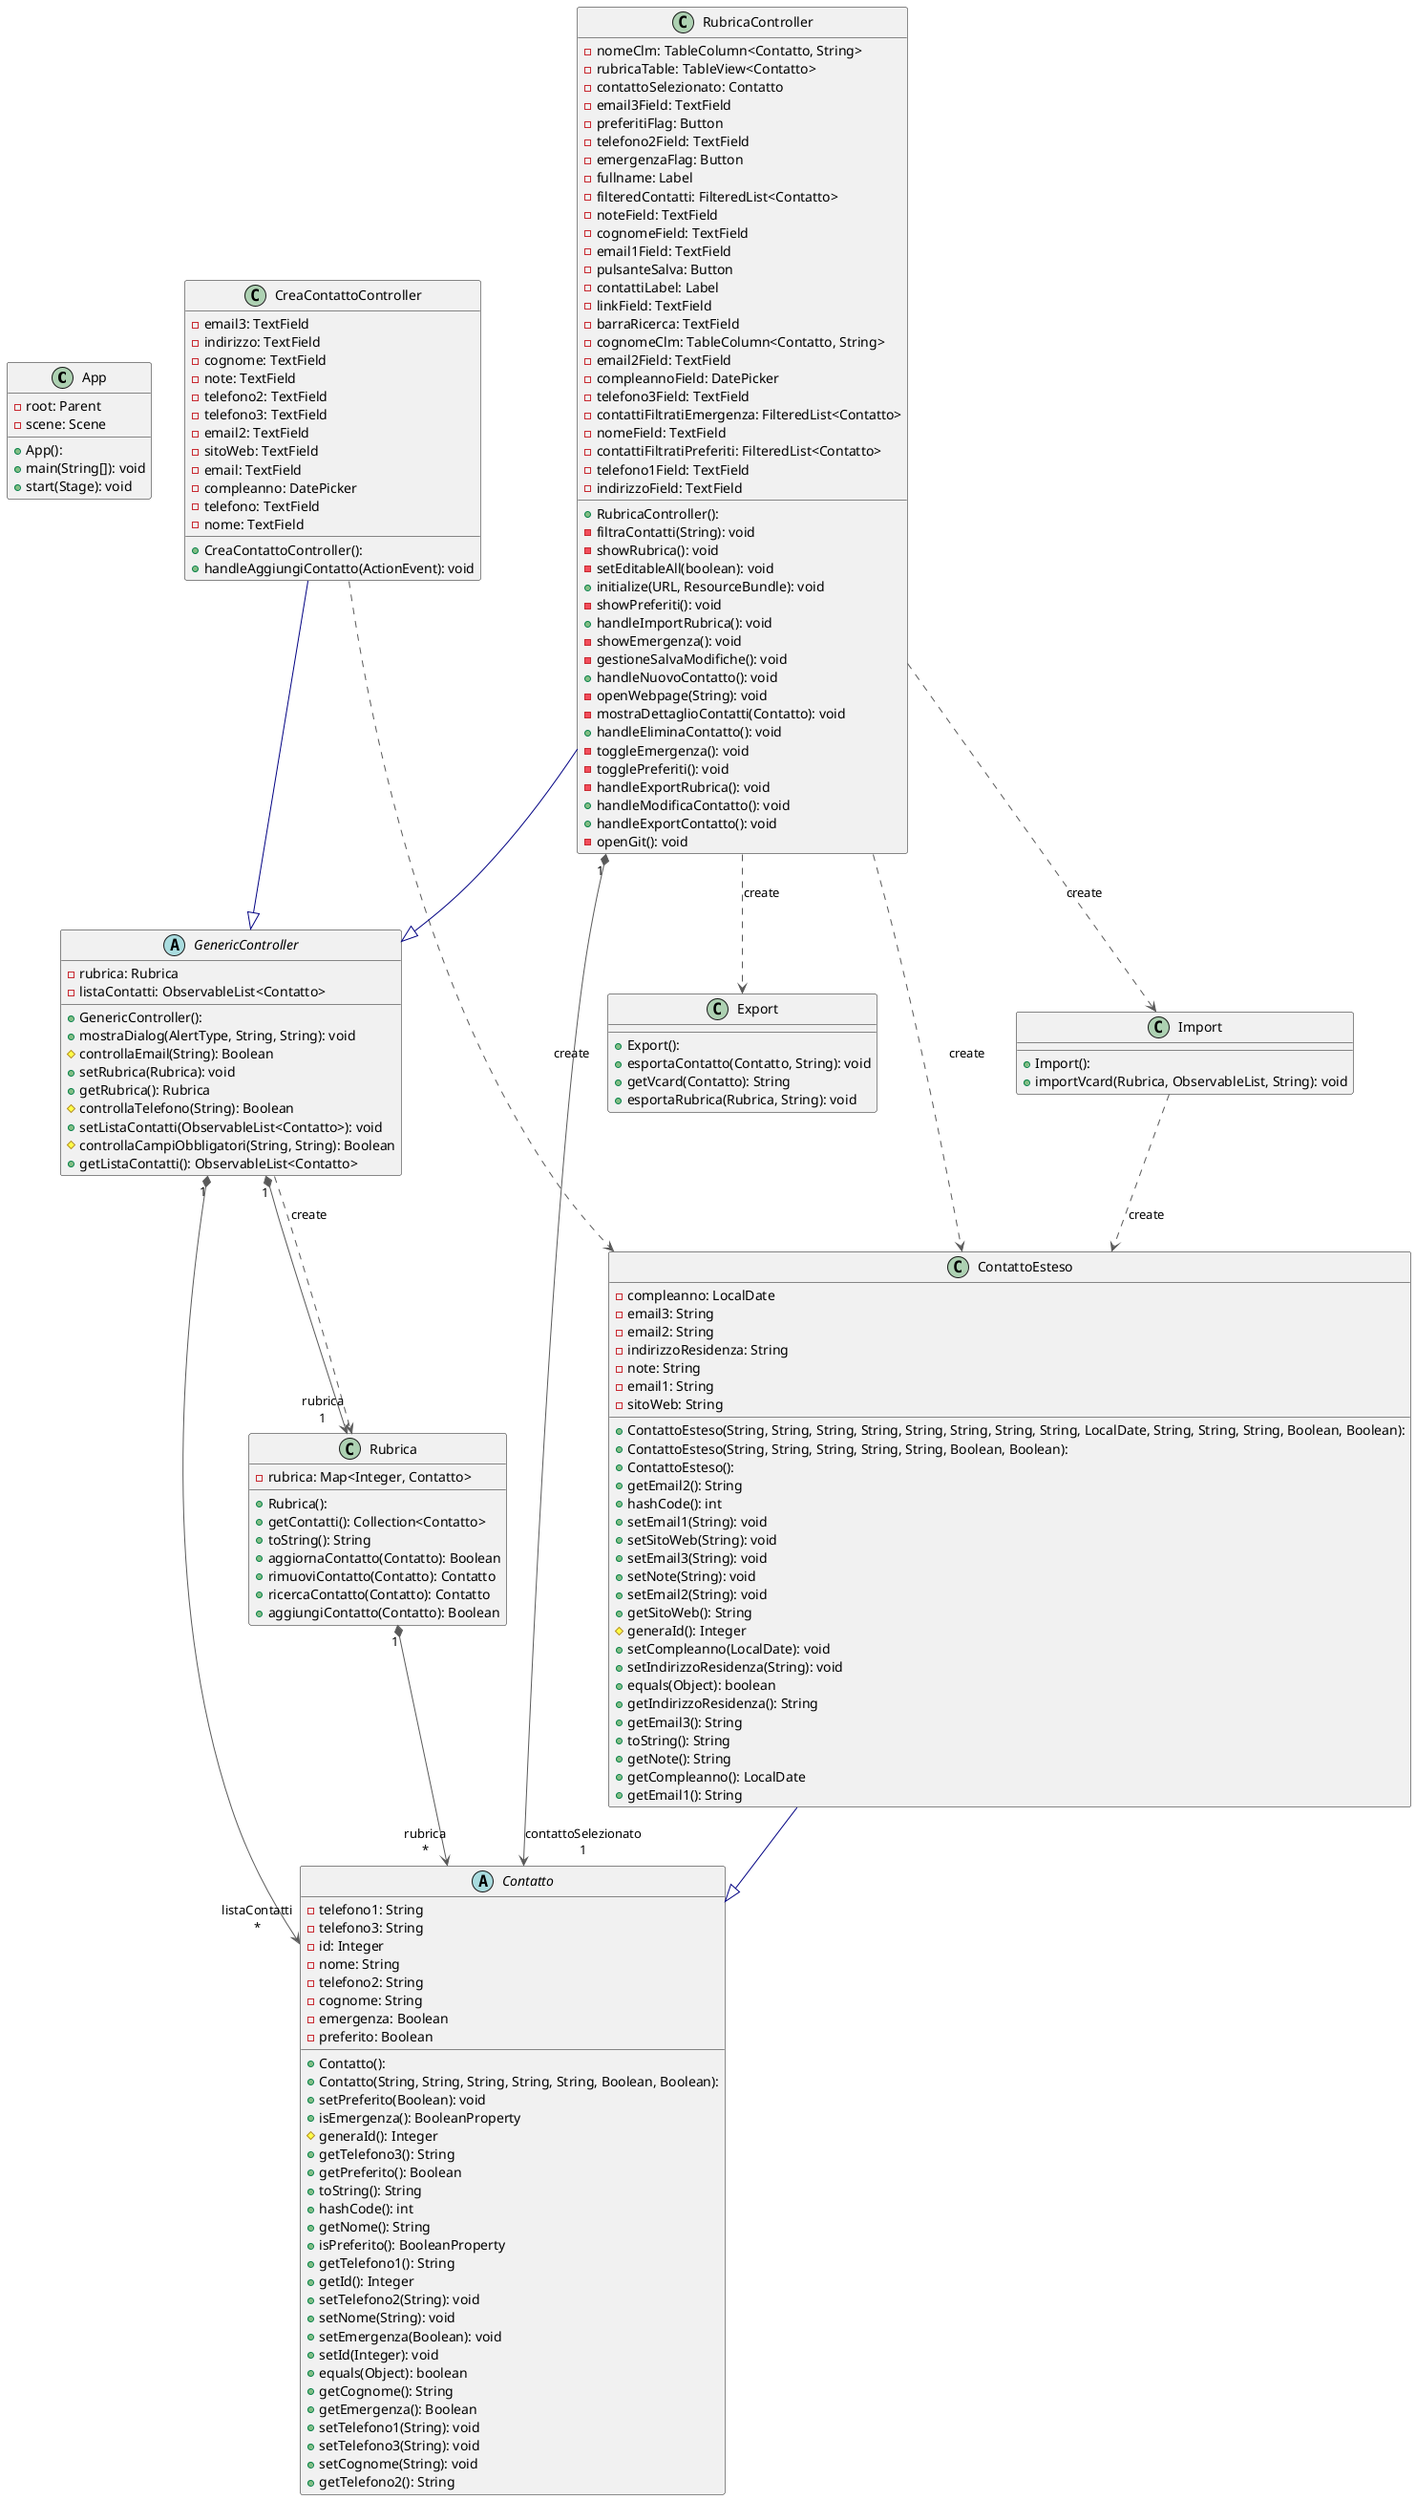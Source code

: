 @startuml

top to bottom direction

class App {
  + App(): 
  - root: Parent
  - scene: Scene
  + main(String[]): void
  + start(Stage): void
}
abstract class Contatto {
  + Contatto(): 
  + Contatto(String, String, String, String, String, Boolean, Boolean): 
  - telefono1: String
  - telefono3: String
  - id: Integer
  - nome: String
  - telefono2: String
  - cognome: String
  - emergenza: Boolean
  - preferito: Boolean
  + setPreferito(Boolean): void
  + isEmergenza(): BooleanProperty
  # generaId(): Integer
  + getTelefono3(): String
  + getPreferito(): Boolean
  + toString(): String
  + hashCode(): int
  + getNome(): String
  + isPreferito(): BooleanProperty
  + getTelefono1(): String
  + getId(): Integer
  + setTelefono2(String): void
  + setNome(String): void
  + setEmergenza(Boolean): void
  + setId(Integer): void
  + equals(Object): boolean
  + getCognome(): String
  + getEmergenza(): Boolean
  + setTelefono1(String): void
  + setTelefono3(String): void
  + setCognome(String): void
  + getTelefono2(): String
}
class ContattoEsteso {
  + ContattoEsteso(String, String, String, String, String, String, String, String, LocalDate, String, String, String, Boolean, Boolean): 
  + ContattoEsteso(String, String, String, String, String, Boolean, Boolean): 
  + ContattoEsteso(): 
  - compleanno: LocalDate
  - email3: String
  - email2: String
  - indirizzoResidenza: String
  - note: String
  - email1: String
  - sitoWeb: String
  + getEmail2(): String
  + hashCode(): int
  + setEmail1(String): void
  + setSitoWeb(String): void
  + setEmail3(String): void
  + setNote(String): void
  + setEmail2(String): void
  + getSitoWeb(): String
  # generaId(): Integer
  + setCompleanno(LocalDate): void
  + setIndirizzoResidenza(String): void
  + equals(Object): boolean
  + getIndirizzoResidenza(): String
  + getEmail3(): String
  + toString(): String
  + getNote(): String
  + getCompleanno(): LocalDate
  + getEmail1(): String
}
class CreaContattoController {
  + CreaContattoController(): 
  - email3: TextField
  - indirizzo: TextField
  - cognome: TextField
  - note: TextField
  - telefono2: TextField
  - telefono3: TextField
  - email2: TextField
  - sitoWeb: TextField
  - email: TextField
  - compleanno: DatePicker
  - telefono: TextField
  - nome: TextField
  + handleAggiungiContatto(ActionEvent): void
}
class Export {
  + Export(): 
  + esportaContatto(Contatto, String): void
  + getVcard(Contatto): String
  + esportaRubrica(Rubrica, String): void
}
abstract class GenericController {
  + GenericController(): 
  - rubrica: Rubrica
  - listaContatti: ObservableList<Contatto>
  + mostraDialog(AlertType, String, String): void
  # controllaEmail(String): Boolean
  + setRubrica(Rubrica): void
  + getRubrica(): Rubrica
  # controllaTelefono(String): Boolean
  + setListaContatti(ObservableList<Contatto>): void
  # controllaCampiObbligatori(String, String): Boolean
  + getListaContatti(): ObservableList<Contatto>
}
class Import {
  + Import(): 
  + importVcard(Rubrica, ObservableList, String): void
}
class Rubrica {
  + Rubrica(): 
  - rubrica: Map<Integer, Contatto>
  + getContatti(): Collection<Contatto>
  + toString(): String
  + aggiornaContatto(Contatto): Boolean
  + rimuoviContatto(Contatto): Contatto
  + ricercaContatto(Contatto): Contatto
  + aggiungiContatto(Contatto): Boolean
}
class RubricaController {
  + RubricaController(): 
  - nomeClm: TableColumn<Contatto, String>
  - rubricaTable: TableView<Contatto>
  - contattoSelezionato: Contatto
  - email3Field: TextField
  - preferitiFlag: Button
  - telefono2Field: TextField
  - emergenzaFlag: Button
  - fullname: Label
  - filteredContatti: FilteredList<Contatto>
  - noteField: TextField
  - cognomeField: TextField
  - email1Field: TextField
  - pulsanteSalva: Button
  - contattiLabel: Label
  - linkField: TextField
  - barraRicerca: TextField
  - cognomeClm: TableColumn<Contatto, String>
  - email2Field: TextField
  - compleannoField: DatePicker
  - telefono3Field: TextField
  - contattiFiltratiEmergenza: FilteredList<Contatto>
  - nomeField: TextField
  - contattiFiltratiPreferiti: FilteredList<Contatto>
  - telefono1Field: TextField
  - indirizzoField: TextField
  - filtraContatti(String): void
  - showRubrica(): void
  - setEditableAll(boolean): void
  + initialize(URL, ResourceBundle): void
  - showPreferiti(): void
  + handleImportRubrica(): void
  - showEmergenza(): void
  - gestioneSalvaModifiche(): void
  + handleNuovoContatto(): void
  - openWebpage(String): void
  - mostraDettaglioContatti(Contatto): void
  + handleEliminaContatto(): void
  - toggleEmergenza(): void
  - togglePreferiti(): void
  - handleExportRubrica(): void
  + handleModificaContatto(): void
  + handleExportContatto(): void
  - openGit(): void
}

ContattoEsteso          -[#000082,plain]-^  Contatto               
CreaContattoController  -[#595959,dashed]->  ContattoEsteso         : "«create»"
CreaContattoController  -[#000082,plain]-^  GenericController      
GenericController      "1" *-[#595959,plain]-> "listaContatti\n*" Contatto               
GenericController       -[#595959,dashed]->  Rubrica                : "«create»"
GenericController      "1" *-[#595959,plain]-> "rubrica\n1" Rubrica                
Import                  -[#595959,dashed]->  ContattoEsteso         : "«create»"
Rubrica                "1" *-[#595959,plain]-> "rubrica\n*" Contatto               
RubricaController      "1" *-[#595959,plain]-> "contattoSelezionato\n1" Contatto               
RubricaController       -[#595959,dashed]->  ContattoEsteso         : "«create»"
RubricaController       -[#595959,dashed]->  Export                 : "«create»"
RubricaController       -[#000082,plain]-^  GenericController      
RubricaController       -[#595959,dashed]->  Import                 : "«create»"
@enduml
